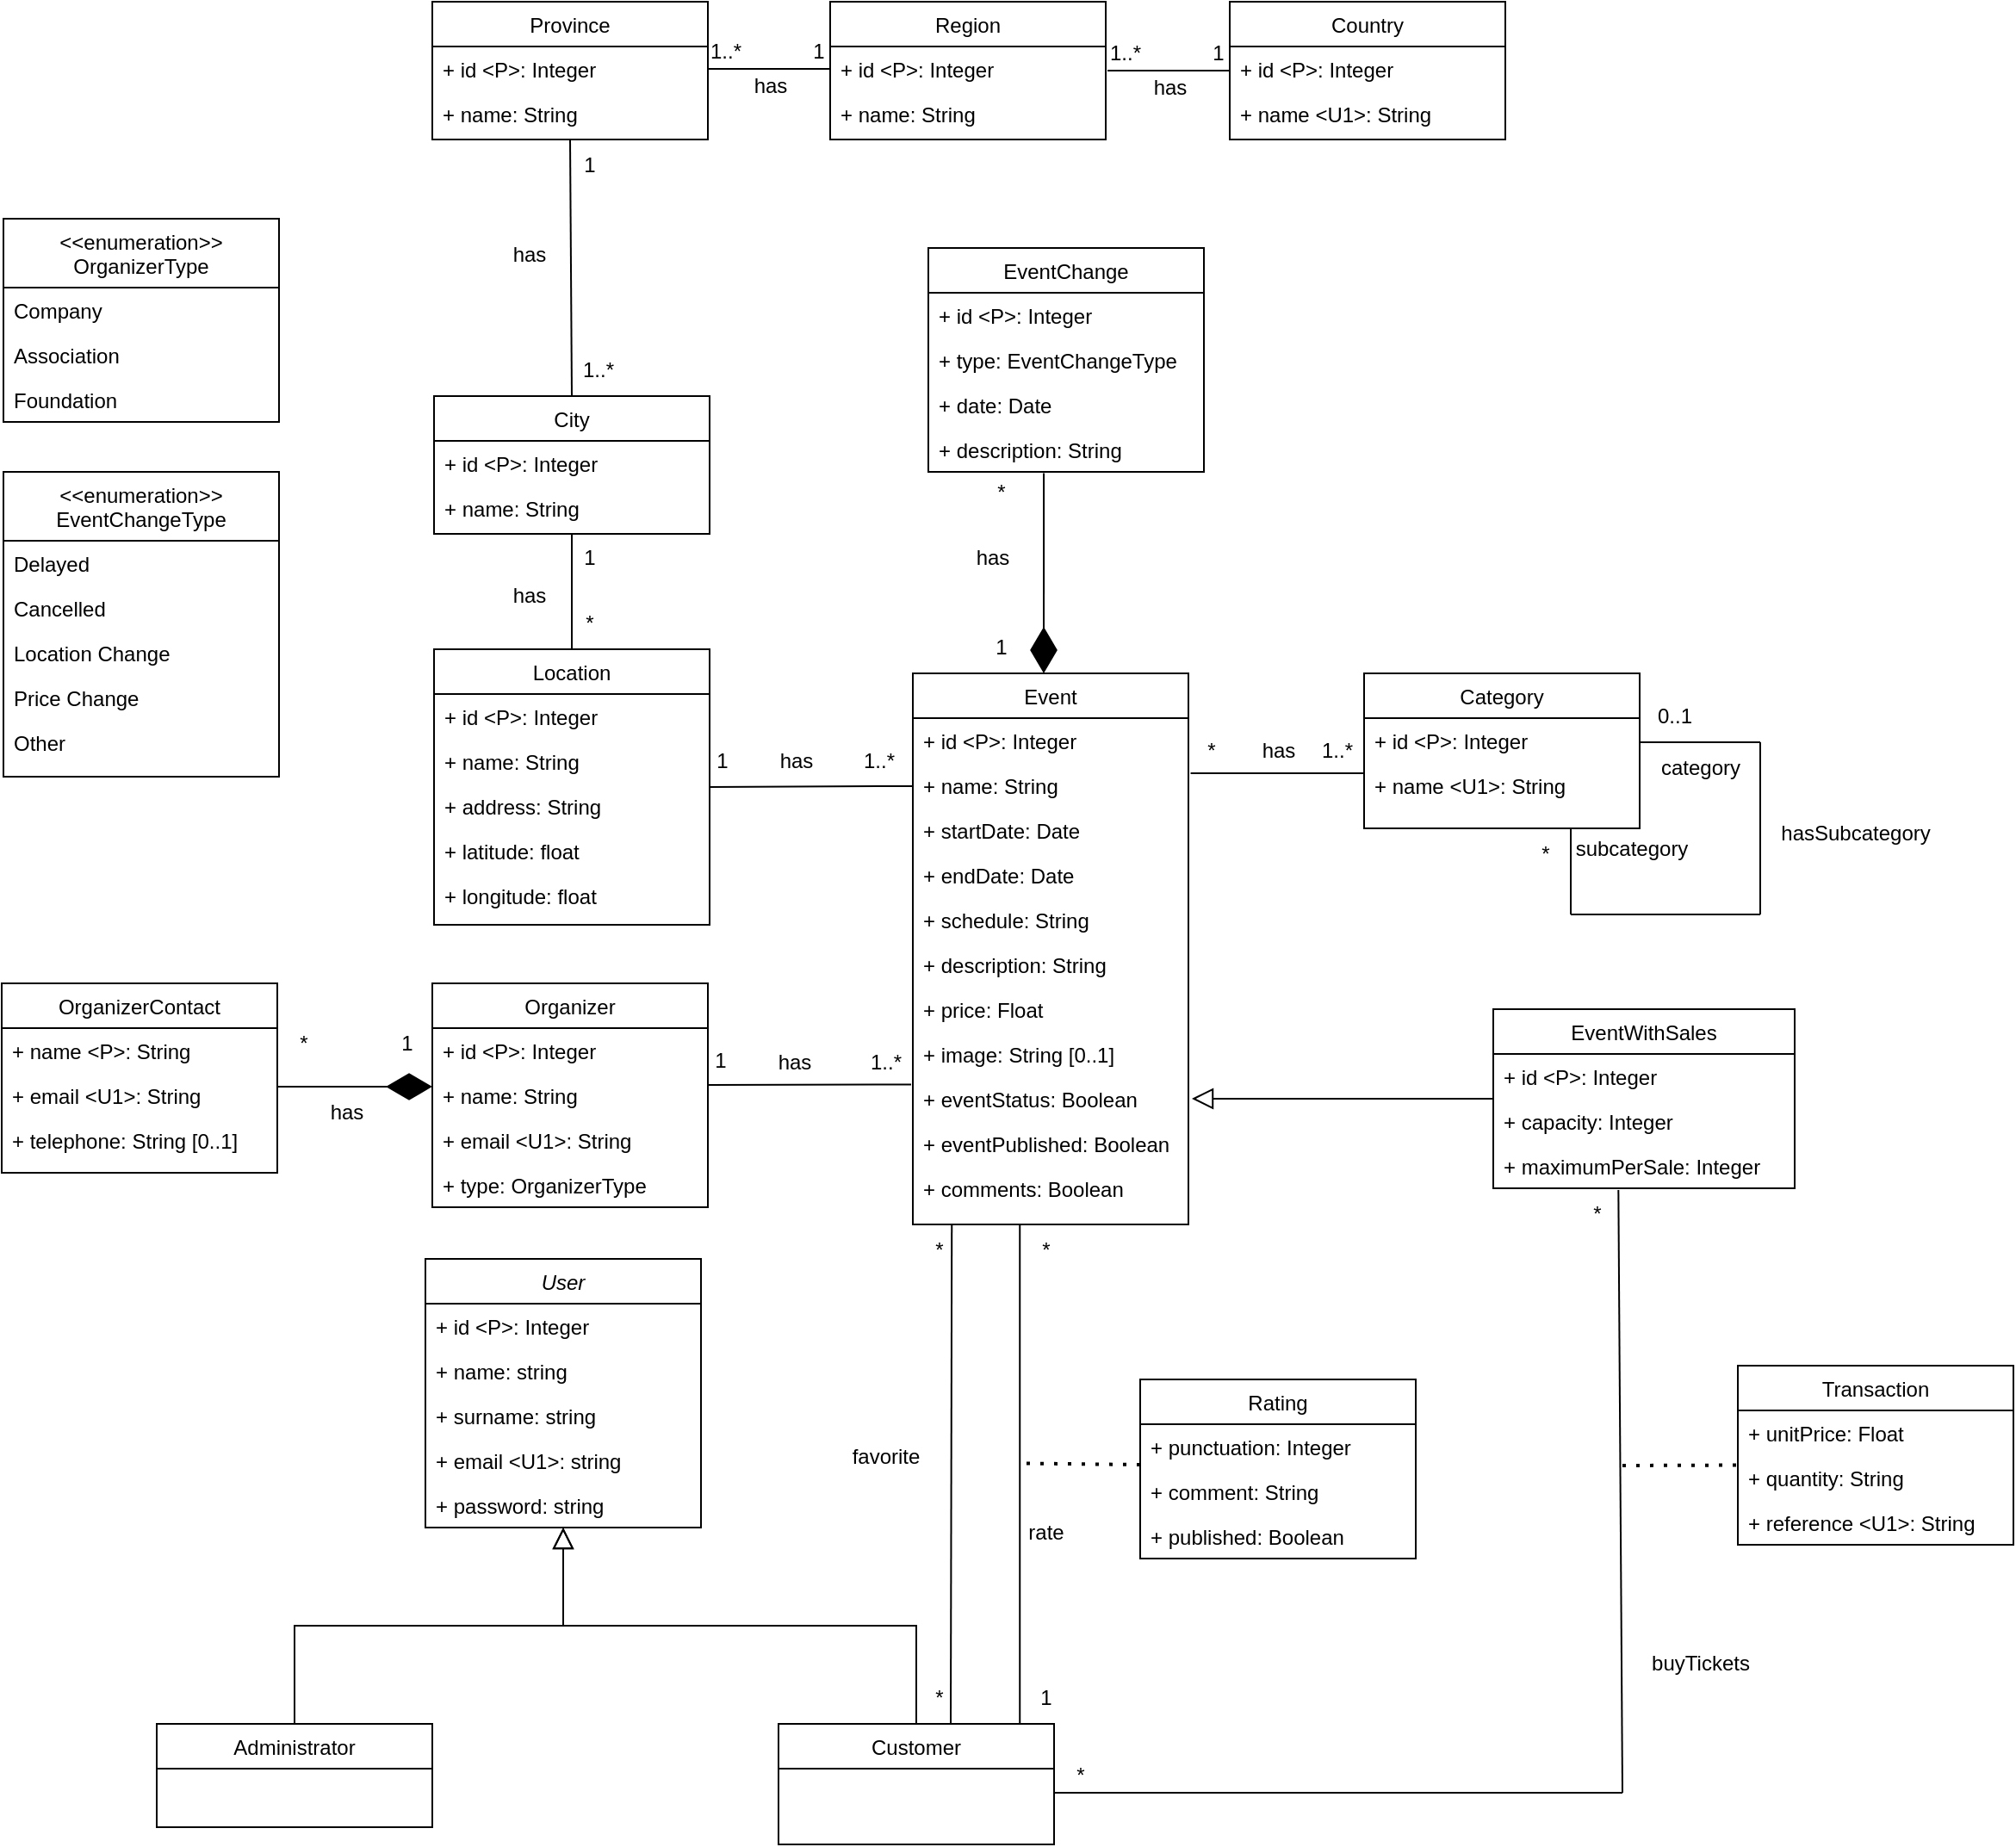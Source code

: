 <mxfile version="24.3.1" type="github">
  <diagram id="C5RBs43oDa-KdzZeNtuy" name="Page-1">
    <mxGraphModel dx="1421" dy="2791" grid="1" gridSize="10" guides="1" tooltips="1" connect="1" arrows="1" fold="1" page="1" pageScale="1" pageWidth="827" pageHeight="1169" math="0" shadow="0">
      <root>
        <mxCell id="WIyWlLk6GJQsqaUBKTNV-0" />
        <mxCell id="WIyWlLk6GJQsqaUBKTNV-1" parent="WIyWlLk6GJQsqaUBKTNV-0" />
        <mxCell id="zkfFHV4jXpPFQw0GAbJ--0" value="User" style="swimlane;fontStyle=2;align=center;verticalAlign=top;childLayout=stackLayout;horizontal=1;startSize=26;horizontalStack=0;resizeParent=1;resizeLast=0;collapsible=1;marginBottom=0;rounded=0;shadow=0;strokeWidth=1;" parent="WIyWlLk6GJQsqaUBKTNV-1" vertex="1">
          <mxGeometry x="65" y="20" width="160" height="156" as="geometry">
            <mxRectangle x="230" y="140" width="160" height="26" as="alternateBounds" />
          </mxGeometry>
        </mxCell>
        <mxCell id="zkfFHV4jXpPFQw0GAbJ--1" value="+ id &lt;P&gt;: Integer" style="text;align=left;verticalAlign=top;spacingLeft=4;spacingRight=4;overflow=hidden;rotatable=0;points=[[0,0.5],[1,0.5]];portConstraint=eastwest;" parent="zkfFHV4jXpPFQw0GAbJ--0" vertex="1">
          <mxGeometry y="26" width="160" height="26" as="geometry" />
        </mxCell>
        <mxCell id="zkfFHV4jXpPFQw0GAbJ--2" value="+ name: string" style="text;align=left;verticalAlign=top;spacingLeft=4;spacingRight=4;overflow=hidden;rotatable=0;points=[[0,0.5],[1,0.5]];portConstraint=eastwest;rounded=0;shadow=0;html=0;" parent="zkfFHV4jXpPFQw0GAbJ--0" vertex="1">
          <mxGeometry y="52" width="160" height="26" as="geometry" />
        </mxCell>
        <mxCell id="vae-MlumOARrrWWdp-dJ-180" value="+ surname: string" style="text;align=left;verticalAlign=top;spacingLeft=4;spacingRight=4;overflow=hidden;rotatable=0;points=[[0,0.5],[1,0.5]];portConstraint=eastwest;rounded=0;shadow=0;html=0;" parent="zkfFHV4jXpPFQw0GAbJ--0" vertex="1">
          <mxGeometry y="78" width="160" height="26" as="geometry" />
        </mxCell>
        <mxCell id="zkfFHV4jXpPFQw0GAbJ--3" value="+ email &lt;U1&gt;: string" style="text;align=left;verticalAlign=top;spacingLeft=4;spacingRight=4;overflow=hidden;rotatable=0;points=[[0,0.5],[1,0.5]];portConstraint=eastwest;rounded=0;shadow=0;html=0;" parent="zkfFHV4jXpPFQw0GAbJ--0" vertex="1">
          <mxGeometry y="104" width="160" height="26" as="geometry" />
        </mxCell>
        <mxCell id="vae-MlumOARrrWWdp-dJ-181" value="+ password: string" style="text;align=left;verticalAlign=top;spacingLeft=4;spacingRight=4;overflow=hidden;rotatable=0;points=[[0,0.5],[1,0.5]];portConstraint=eastwest;rounded=0;shadow=0;html=0;" parent="zkfFHV4jXpPFQw0GAbJ--0" vertex="1">
          <mxGeometry y="130" width="160" height="26" as="geometry" />
        </mxCell>
        <mxCell id="zkfFHV4jXpPFQw0GAbJ--6" value="Administrator" style="swimlane;fontStyle=0;align=center;verticalAlign=top;childLayout=stackLayout;horizontal=1;startSize=26;horizontalStack=0;resizeParent=1;resizeLast=0;collapsible=1;marginBottom=0;rounded=0;shadow=0;strokeWidth=1;" parent="WIyWlLk6GJQsqaUBKTNV-1" vertex="1">
          <mxGeometry x="-91" y="290" width="160" height="60" as="geometry">
            <mxRectangle x="130" y="380" width="160" height="26" as="alternateBounds" />
          </mxGeometry>
        </mxCell>
        <mxCell id="zkfFHV4jXpPFQw0GAbJ--12" value="" style="endArrow=block;endSize=10;endFill=0;shadow=0;strokeWidth=1;rounded=0;curved=0;edgeStyle=elbowEdgeStyle;elbow=vertical;" parent="WIyWlLk6GJQsqaUBKTNV-1" source="zkfFHV4jXpPFQw0GAbJ--6" target="zkfFHV4jXpPFQw0GAbJ--0" edge="1">
          <mxGeometry width="160" relative="1" as="geometry">
            <mxPoint x="520" y="-77" as="sourcePoint" />
            <mxPoint x="520" y="-77" as="targetPoint" />
          </mxGeometry>
        </mxCell>
        <mxCell id="zkfFHV4jXpPFQw0GAbJ--13" value="Customer" style="swimlane;fontStyle=0;align=center;verticalAlign=top;childLayout=stackLayout;horizontal=1;startSize=26;horizontalStack=0;resizeParent=1;resizeLast=0;collapsible=1;marginBottom=0;rounded=0;shadow=0;strokeWidth=1;" parent="WIyWlLk6GJQsqaUBKTNV-1" vertex="1">
          <mxGeometry x="270" y="290" width="160" height="70" as="geometry">
            <mxRectangle x="340" y="380" width="170" height="26" as="alternateBounds" />
          </mxGeometry>
        </mxCell>
        <mxCell id="zkfFHV4jXpPFQw0GAbJ--16" value="" style="endArrow=block;endSize=10;endFill=0;shadow=0;strokeWidth=1;rounded=0;curved=0;edgeStyle=elbowEdgeStyle;elbow=vertical;" parent="WIyWlLk6GJQsqaUBKTNV-1" source="zkfFHV4jXpPFQw0GAbJ--13" target="zkfFHV4jXpPFQw0GAbJ--0" edge="1">
          <mxGeometry width="160" relative="1" as="geometry">
            <mxPoint x="530" y="93" as="sourcePoint" />
            <mxPoint x="630" y="-9" as="targetPoint" />
          </mxGeometry>
        </mxCell>
        <mxCell id="vae-MlumOARrrWWdp-dJ-6" value="Event" style="swimlane;fontStyle=0;align=center;verticalAlign=top;childLayout=stackLayout;horizontal=1;startSize=26;horizontalStack=0;resizeParent=1;resizeLast=0;collapsible=1;marginBottom=0;rounded=0;shadow=0;strokeWidth=1;" parent="WIyWlLk6GJQsqaUBKTNV-1" vertex="1">
          <mxGeometry x="348" y="-320" width="160" height="320" as="geometry">
            <mxRectangle x="348" y="-320" width="160" height="26" as="alternateBounds" />
          </mxGeometry>
        </mxCell>
        <mxCell id="vae-MlumOARrrWWdp-dJ-7" value="+ id &lt;P&gt;: Integer" style="text;align=left;verticalAlign=top;spacingLeft=4;spacingRight=4;overflow=hidden;rotatable=0;points=[[0,0.5],[1,0.5]];portConstraint=eastwest;" parent="vae-MlumOARrrWWdp-dJ-6" vertex="1">
          <mxGeometry y="26" width="160" height="26" as="geometry" />
        </mxCell>
        <mxCell id="vae-MlumOARrrWWdp-dJ-8" value="+ name: String" style="text;align=left;verticalAlign=top;spacingLeft=4;spacingRight=4;overflow=hidden;rotatable=0;points=[[0,0.5],[1,0.5]];portConstraint=eastwest;rounded=0;shadow=0;html=0;" parent="vae-MlumOARrrWWdp-dJ-6" vertex="1">
          <mxGeometry y="52" width="160" height="26" as="geometry" />
        </mxCell>
        <mxCell id="vae-MlumOARrrWWdp-dJ-9" value="+ startDate: Date" style="text;align=left;verticalAlign=top;spacingLeft=4;spacingRight=4;overflow=hidden;rotatable=0;points=[[0,0.5],[1,0.5]];portConstraint=eastwest;rounded=0;shadow=0;html=0;" parent="vae-MlumOARrrWWdp-dJ-6" vertex="1">
          <mxGeometry y="78" width="160" height="26" as="geometry" />
        </mxCell>
        <mxCell id="vae-MlumOARrrWWdp-dJ-10" value="+ endDate: Date" style="text;align=left;verticalAlign=top;spacingLeft=4;spacingRight=4;overflow=hidden;rotatable=0;points=[[0,0.5],[1,0.5]];portConstraint=eastwest;rounded=0;shadow=0;html=0;" parent="vae-MlumOARrrWWdp-dJ-6" vertex="1">
          <mxGeometry y="104" width="160" height="26" as="geometry" />
        </mxCell>
        <mxCell id="vae-MlumOARrrWWdp-dJ-11" value="+ schedule: String" style="text;align=left;verticalAlign=top;spacingLeft=4;spacingRight=4;overflow=hidden;rotatable=0;points=[[0,0.5],[1,0.5]];portConstraint=eastwest;rounded=0;shadow=0;html=0;" parent="vae-MlumOARrrWWdp-dJ-6" vertex="1">
          <mxGeometry y="130" width="160" height="26" as="geometry" />
        </mxCell>
        <mxCell id="vae-MlumOARrrWWdp-dJ-15" value="+ description: String" style="text;align=left;verticalAlign=top;spacingLeft=4;spacingRight=4;overflow=hidden;rotatable=0;points=[[0,0.5],[1,0.5]];portConstraint=eastwest;rounded=0;shadow=0;html=0;" parent="vae-MlumOARrrWWdp-dJ-6" vertex="1">
          <mxGeometry y="156" width="160" height="26" as="geometry" />
        </mxCell>
        <mxCell id="vae-MlumOARrrWWdp-dJ-16" value="+ price: Float" style="text;align=left;verticalAlign=top;spacingLeft=4;spacingRight=4;overflow=hidden;rotatable=0;points=[[0,0.5],[1,0.5]];portConstraint=eastwest;rounded=0;shadow=0;html=0;" parent="vae-MlumOARrrWWdp-dJ-6" vertex="1">
          <mxGeometry y="182" width="160" height="26" as="geometry" />
        </mxCell>
        <mxCell id="vae-MlumOARrrWWdp-dJ-63" value="+ image: String [0..1]" style="text;align=left;verticalAlign=top;spacingLeft=4;spacingRight=4;overflow=hidden;rotatable=0;points=[[0,0.5],[1,0.5]];portConstraint=eastwest;rounded=0;shadow=0;html=0;" parent="vae-MlumOARrrWWdp-dJ-6" vertex="1">
          <mxGeometry y="208" width="160" height="26" as="geometry" />
        </mxCell>
        <mxCell id="vae-MlumOARrrWWdp-dJ-21" value="+ eventStatus: Boolean" style="text;align=left;verticalAlign=top;spacingLeft=4;spacingRight=4;overflow=hidden;rotatable=0;points=[[0,0.5],[1,0.5]];portConstraint=eastwest;rounded=0;shadow=0;html=0;" parent="vae-MlumOARrrWWdp-dJ-6" vertex="1">
          <mxGeometry y="234" width="160" height="26" as="geometry" />
        </mxCell>
        <mxCell id="vae-MlumOARrrWWdp-dJ-20" value="+ eventPublished: Boolean" style="text;align=left;verticalAlign=top;spacingLeft=4;spacingRight=4;overflow=hidden;rotatable=0;points=[[0,0.5],[1,0.5]];portConstraint=eastwest;rounded=0;shadow=0;html=0;" parent="vae-MlumOARrrWWdp-dJ-6" vertex="1">
          <mxGeometry y="260" width="160" height="26" as="geometry" />
        </mxCell>
        <mxCell id="vae-MlumOARrrWWdp-dJ-183" value="+ comments: Boolean" style="text;align=left;verticalAlign=top;spacingLeft=4;spacingRight=4;overflow=hidden;rotatable=0;points=[[0,0.5],[1,0.5]];portConstraint=eastwest;rounded=0;shadow=0;html=0;" parent="vae-MlumOARrrWWdp-dJ-6" vertex="1">
          <mxGeometry y="286" width="160" height="26" as="geometry" />
        </mxCell>
        <mxCell id="vae-MlumOARrrWWdp-dJ-22" value="Category" style="swimlane;fontStyle=0;align=center;verticalAlign=top;childLayout=stackLayout;horizontal=1;startSize=26;horizontalStack=0;resizeParent=1;resizeLast=0;collapsible=1;marginBottom=0;rounded=0;shadow=0;strokeWidth=1;" parent="WIyWlLk6GJQsqaUBKTNV-1" vertex="1">
          <mxGeometry x="610" y="-320" width="160" height="90" as="geometry">
            <mxRectangle x="348" y="-320" width="160" height="26" as="alternateBounds" />
          </mxGeometry>
        </mxCell>
        <mxCell id="vae-MlumOARrrWWdp-dJ-23" value="+ id &lt;P&gt;: Integer" style="text;align=left;verticalAlign=top;spacingLeft=4;spacingRight=4;overflow=hidden;rotatable=0;points=[[0,0.5],[1,0.5]];portConstraint=eastwest;" parent="vae-MlumOARrrWWdp-dJ-22" vertex="1">
          <mxGeometry y="26" width="160" height="26" as="geometry" />
        </mxCell>
        <mxCell id="vae-MlumOARrrWWdp-dJ-24" value="+ name &lt;U1&gt;: String" style="text;align=left;verticalAlign=top;spacingLeft=4;spacingRight=4;overflow=hidden;rotatable=0;points=[[0,0.5],[1,0.5]];portConstraint=eastwest;rounded=0;shadow=0;html=0;" parent="vae-MlumOARrrWWdp-dJ-22" vertex="1">
          <mxGeometry y="52" width="160" height="26" as="geometry" />
        </mxCell>
        <mxCell id="vae-MlumOARrrWWdp-dJ-49" value="" style="endArrow=none;html=1;rounded=0;exitX=1.008;exitY=0.231;exitDx=0;exitDy=0;exitPerimeter=0;" parent="WIyWlLk6GJQsqaUBKTNV-1" source="vae-MlumOARrrWWdp-dJ-8" edge="1">
          <mxGeometry width="50" height="50" relative="1" as="geometry">
            <mxPoint x="560" y="-150" as="sourcePoint" />
            <mxPoint x="610" y="-262" as="targetPoint" />
          </mxGeometry>
        </mxCell>
        <mxCell id="vae-MlumOARrrWWdp-dJ-50" value="*" style="text;html=1;align=center;verticalAlign=middle;resizable=0;points=[];autosize=1;strokeColor=none;fillColor=none;" parent="WIyWlLk6GJQsqaUBKTNV-1" vertex="1">
          <mxGeometry x="506" y="-290" width="30" height="30" as="geometry" />
        </mxCell>
        <mxCell id="vae-MlumOARrrWWdp-dJ-51" value="1..*" style="text;html=1;align=center;verticalAlign=middle;resizable=0;points=[];autosize=1;strokeColor=none;fillColor=none;" parent="WIyWlLk6GJQsqaUBKTNV-1" vertex="1">
          <mxGeometry x="574" y="-290" width="40" height="30" as="geometry" />
        </mxCell>
        <mxCell id="vae-MlumOARrrWWdp-dJ-52" value="has" style="text;html=1;align=center;verticalAlign=middle;resizable=0;points=[];autosize=1;strokeColor=none;fillColor=none;" parent="WIyWlLk6GJQsqaUBKTNV-1" vertex="1">
          <mxGeometry x="540" y="-290" width="40" height="30" as="geometry" />
        </mxCell>
        <mxCell id="vae-MlumOARrrWWdp-dJ-54" value="" style="endArrow=none;html=1;rounded=0;" parent="WIyWlLk6GJQsqaUBKTNV-1" edge="1">
          <mxGeometry width="50" height="50" relative="1" as="geometry">
            <mxPoint x="730" y="-180" as="sourcePoint" />
            <mxPoint x="730" y="-230" as="targetPoint" />
          </mxGeometry>
        </mxCell>
        <mxCell id="vae-MlumOARrrWWdp-dJ-55" value="" style="endArrow=none;html=1;rounded=0;" parent="WIyWlLk6GJQsqaUBKTNV-1" edge="1">
          <mxGeometry width="50" height="50" relative="1" as="geometry">
            <mxPoint x="730" y="-180" as="sourcePoint" />
            <mxPoint x="840" y="-180" as="targetPoint" />
          </mxGeometry>
        </mxCell>
        <mxCell id="vae-MlumOARrrWWdp-dJ-56" value="" style="endArrow=none;html=1;rounded=0;" parent="WIyWlLk6GJQsqaUBKTNV-1" edge="1">
          <mxGeometry width="50" height="50" relative="1" as="geometry">
            <mxPoint x="840" y="-180" as="sourcePoint" />
            <mxPoint x="840" y="-280" as="targetPoint" />
          </mxGeometry>
        </mxCell>
        <mxCell id="vae-MlumOARrrWWdp-dJ-57" value="" style="endArrow=none;html=1;rounded=0;" parent="WIyWlLk6GJQsqaUBKTNV-1" edge="1">
          <mxGeometry width="50" height="50" relative="1" as="geometry">
            <mxPoint x="770" y="-280" as="sourcePoint" />
            <mxPoint x="840" y="-280" as="targetPoint" />
          </mxGeometry>
        </mxCell>
        <mxCell id="vae-MlumOARrrWWdp-dJ-58" value="*" style="text;html=1;align=center;verticalAlign=middle;resizable=0;points=[];autosize=1;strokeColor=none;fillColor=none;" parent="WIyWlLk6GJQsqaUBKTNV-1" vertex="1">
          <mxGeometry x="700" y="-230" width="30" height="30" as="geometry" />
        </mxCell>
        <mxCell id="vae-MlumOARrrWWdp-dJ-59" value="0..1" style="text;html=1;align=center;verticalAlign=middle;resizable=0;points=[];autosize=1;strokeColor=none;fillColor=none;" parent="WIyWlLk6GJQsqaUBKTNV-1" vertex="1">
          <mxGeometry x="770" y="-310" width="40" height="30" as="geometry" />
        </mxCell>
        <mxCell id="vae-MlumOARrrWWdp-dJ-60" value="hasSubcategory" style="text;html=1;align=center;verticalAlign=middle;resizable=0;points=[];autosize=1;strokeColor=none;fillColor=none;" parent="WIyWlLk6GJQsqaUBKTNV-1" vertex="1">
          <mxGeometry x="840" y="-242" width="110" height="30" as="geometry" />
        </mxCell>
        <mxCell id="vae-MlumOARrrWWdp-dJ-61" value="category" style="text;html=1;align=center;verticalAlign=middle;resizable=0;points=[];autosize=1;strokeColor=none;fillColor=none;" parent="WIyWlLk6GJQsqaUBKTNV-1" vertex="1">
          <mxGeometry x="770" y="-280" width="70" height="30" as="geometry" />
        </mxCell>
        <mxCell id="vae-MlumOARrrWWdp-dJ-62" value="subcategory" style="text;html=1;align=center;verticalAlign=middle;resizable=0;points=[];autosize=1;strokeColor=none;fillColor=none;" parent="WIyWlLk6GJQsqaUBKTNV-1" vertex="1">
          <mxGeometry x="720" y="-233" width="90" height="30" as="geometry" />
        </mxCell>
        <mxCell id="vae-MlumOARrrWWdp-dJ-64" value="Organizer" style="swimlane;fontStyle=0;align=center;verticalAlign=top;childLayout=stackLayout;horizontal=1;startSize=26;horizontalStack=0;resizeParent=1;resizeLast=0;collapsible=1;marginBottom=0;rounded=0;shadow=0;strokeWidth=1;" parent="WIyWlLk6GJQsqaUBKTNV-1" vertex="1">
          <mxGeometry x="69" y="-140" width="160" height="130" as="geometry">
            <mxRectangle x="348" y="-320" width="160" height="26" as="alternateBounds" />
          </mxGeometry>
        </mxCell>
        <mxCell id="vae-MlumOARrrWWdp-dJ-65" value="+ id &lt;P&gt;: Integer" style="text;align=left;verticalAlign=top;spacingLeft=4;spacingRight=4;overflow=hidden;rotatable=0;points=[[0,0.5],[1,0.5]];portConstraint=eastwest;" parent="vae-MlumOARrrWWdp-dJ-64" vertex="1">
          <mxGeometry y="26" width="160" height="26" as="geometry" />
        </mxCell>
        <mxCell id="vae-MlumOARrrWWdp-dJ-75" value="+ name: String" style="text;align=left;verticalAlign=top;spacingLeft=4;spacingRight=4;overflow=hidden;rotatable=0;points=[[0,0.5],[1,0.5]];portConstraint=eastwest;rounded=0;shadow=0;html=0;" parent="vae-MlumOARrrWWdp-dJ-64" vertex="1">
          <mxGeometry y="52" width="160" height="26" as="geometry" />
        </mxCell>
        <mxCell id="vae-MlumOARrrWWdp-dJ-76" value="+ email &lt;U1&gt;: String" style="text;align=left;verticalAlign=top;spacingLeft=4;spacingRight=4;overflow=hidden;rotatable=0;points=[[0,0.5],[1,0.5]];portConstraint=eastwest;rounded=0;shadow=0;html=0;" parent="vae-MlumOARrrWWdp-dJ-64" vertex="1">
          <mxGeometry y="78" width="160" height="26" as="geometry" />
        </mxCell>
        <mxCell id="vae-MlumOARrrWWdp-dJ-81" value="+ type: OrganizerType" style="text;align=left;verticalAlign=top;spacingLeft=4;spacingRight=4;overflow=hidden;rotatable=0;points=[[0,0.5],[1,0.5]];portConstraint=eastwest;rounded=0;shadow=0;html=0;" parent="vae-MlumOARrrWWdp-dJ-64" vertex="1">
          <mxGeometry y="104" width="160" height="26" as="geometry" />
        </mxCell>
        <mxCell id="vae-MlumOARrrWWdp-dJ-77" value="" style="endArrow=none;html=1;rounded=0;entryX=0;entryY=0.297;entryDx=0;entryDy=0;entryPerimeter=0;" parent="WIyWlLk6GJQsqaUBKTNV-1" edge="1">
          <mxGeometry width="50" height="50" relative="1" as="geometry">
            <mxPoint x="229" y="-81" as="sourcePoint" />
            <mxPoint x="347" y="-81.278" as="targetPoint" />
          </mxGeometry>
        </mxCell>
        <mxCell id="vae-MlumOARrrWWdp-dJ-78" value="1" style="text;html=1;align=center;verticalAlign=middle;resizable=0;points=[];autosize=1;strokeColor=none;fillColor=none;" parent="WIyWlLk6GJQsqaUBKTNV-1" vertex="1">
          <mxGeometry x="221" y="-110" width="30" height="30" as="geometry" />
        </mxCell>
        <mxCell id="vae-MlumOARrrWWdp-dJ-79" value="1..*" style="text;html=1;align=center;verticalAlign=middle;resizable=0;points=[];autosize=1;strokeColor=none;fillColor=none;" parent="WIyWlLk6GJQsqaUBKTNV-1" vertex="1">
          <mxGeometry x="312" y="-109" width="40" height="30" as="geometry" />
        </mxCell>
        <mxCell id="vae-MlumOARrrWWdp-dJ-80" value="has" style="text;html=1;align=center;verticalAlign=middle;resizable=0;points=[];autosize=1;strokeColor=none;fillColor=none;" parent="WIyWlLk6GJQsqaUBKTNV-1" vertex="1">
          <mxGeometry x="259" y="-109" width="40" height="30" as="geometry" />
        </mxCell>
        <mxCell id="vae-MlumOARrrWWdp-dJ-82" value="&lt;&lt;enumeration&gt;&gt;&#xa;OrganizerType&#xa;" style="swimlane;fontStyle=0;align=center;verticalAlign=top;childLayout=stackLayout;horizontal=1;startSize=40;horizontalStack=0;resizeParent=1;resizeLast=0;collapsible=1;marginBottom=0;rounded=0;shadow=0;strokeWidth=1;" parent="WIyWlLk6GJQsqaUBKTNV-1" vertex="1">
          <mxGeometry x="-180" y="-584" width="160" height="118" as="geometry">
            <mxRectangle x="348" y="-320" width="160" height="26" as="alternateBounds" />
          </mxGeometry>
        </mxCell>
        <mxCell id="vae-MlumOARrrWWdp-dJ-83" value="Company" style="text;align=left;verticalAlign=top;spacingLeft=4;spacingRight=4;overflow=hidden;rotatable=0;points=[[0,0.5],[1,0.5]];portConstraint=eastwest;" parent="vae-MlumOARrrWWdp-dJ-82" vertex="1">
          <mxGeometry y="40" width="160" height="26" as="geometry" />
        </mxCell>
        <mxCell id="vae-MlumOARrrWWdp-dJ-84" value="Association" style="text;align=left;verticalAlign=top;spacingLeft=4;spacingRight=4;overflow=hidden;rotatable=0;points=[[0,0.5],[1,0.5]];portConstraint=eastwest;rounded=0;shadow=0;html=0;" parent="vae-MlumOARrrWWdp-dJ-82" vertex="1">
          <mxGeometry y="66" width="160" height="26" as="geometry" />
        </mxCell>
        <mxCell id="HL3XAFsKY8sOH61lstUa-0" value="Foundation" style="text;align=left;verticalAlign=top;spacingLeft=4;spacingRight=4;overflow=hidden;rotatable=0;points=[[0,0.5],[1,0.5]];portConstraint=eastwest;rounded=0;shadow=0;html=0;" parent="vae-MlumOARrrWWdp-dJ-82" vertex="1">
          <mxGeometry y="92" width="160" height="26" as="geometry" />
        </mxCell>
        <mxCell id="vae-MlumOARrrWWdp-dJ-88" value="OrganizerContact" style="swimlane;fontStyle=0;align=center;verticalAlign=top;childLayout=stackLayout;horizontal=1;startSize=26;horizontalStack=0;resizeParent=1;resizeLast=0;collapsible=1;marginBottom=0;rounded=0;shadow=0;strokeWidth=1;" parent="WIyWlLk6GJQsqaUBKTNV-1" vertex="1">
          <mxGeometry x="-181" y="-140" width="160" height="110" as="geometry">
            <mxRectangle x="348" y="-320" width="160" height="26" as="alternateBounds" />
          </mxGeometry>
        </mxCell>
        <mxCell id="vae-MlumOARrrWWdp-dJ-90" value="+ name &lt;P&gt;: String" style="text;align=left;verticalAlign=top;spacingLeft=4;spacingRight=4;overflow=hidden;rotatable=0;points=[[0,0.5],[1,0.5]];portConstraint=eastwest;rounded=0;shadow=0;html=0;" parent="vae-MlumOARrrWWdp-dJ-88" vertex="1">
          <mxGeometry y="26" width="160" height="26" as="geometry" />
        </mxCell>
        <mxCell id="vae-MlumOARrrWWdp-dJ-91" value="+ email &lt;U1&gt;: String" style="text;align=left;verticalAlign=top;spacingLeft=4;spacingRight=4;overflow=hidden;rotatable=0;points=[[0,0.5],[1,0.5]];portConstraint=eastwest;rounded=0;shadow=0;html=0;" parent="vae-MlumOARrrWWdp-dJ-88" vertex="1">
          <mxGeometry y="52" width="160" height="26" as="geometry" />
        </mxCell>
        <mxCell id="vae-MlumOARrrWWdp-dJ-92" value="+ telephone: String [0..1]" style="text;align=left;verticalAlign=top;spacingLeft=4;spacingRight=4;overflow=hidden;rotatable=0;points=[[0,0.5],[1,0.5]];portConstraint=eastwest;rounded=0;shadow=0;html=0;" parent="vae-MlumOARrrWWdp-dJ-88" vertex="1">
          <mxGeometry y="78" width="160" height="26" as="geometry" />
        </mxCell>
        <mxCell id="vae-MlumOARrrWWdp-dJ-93" value="" style="endArrow=diamondThin;endFill=1;endSize=24;html=1;rounded=0;" parent="WIyWlLk6GJQsqaUBKTNV-1" edge="1">
          <mxGeometry width="160" relative="1" as="geometry">
            <mxPoint x="-21" y="-80" as="sourcePoint" />
            <mxPoint x="69" y="-80" as="targetPoint" />
          </mxGeometry>
        </mxCell>
        <mxCell id="vae-MlumOARrrWWdp-dJ-96" value="1" style="text;html=1;align=center;verticalAlign=middle;resizable=0;points=[];autosize=1;strokeColor=none;fillColor=none;" parent="WIyWlLk6GJQsqaUBKTNV-1" vertex="1">
          <mxGeometry x="39" y="-120" width="30" height="30" as="geometry" />
        </mxCell>
        <mxCell id="vae-MlumOARrrWWdp-dJ-97" value="*" style="text;html=1;align=center;verticalAlign=middle;resizable=0;points=[];autosize=1;strokeColor=none;fillColor=none;" parent="WIyWlLk6GJQsqaUBKTNV-1" vertex="1">
          <mxGeometry x="-21" y="-120" width="30" height="30" as="geometry" />
        </mxCell>
        <mxCell id="vae-MlumOARrrWWdp-dJ-98" value="has" style="text;html=1;align=center;verticalAlign=middle;resizable=0;points=[];autosize=1;strokeColor=none;fillColor=none;" parent="WIyWlLk6GJQsqaUBKTNV-1" vertex="1">
          <mxGeometry x="-1" y="-80" width="40" height="30" as="geometry" />
        </mxCell>
        <mxCell id="vae-MlumOARrrWWdp-dJ-100" value="Location" style="swimlane;fontStyle=0;align=center;verticalAlign=top;childLayout=stackLayout;horizontal=1;startSize=26;horizontalStack=0;resizeParent=1;resizeLast=0;collapsible=1;marginBottom=0;rounded=0;shadow=0;strokeWidth=1;" parent="WIyWlLk6GJQsqaUBKTNV-1" vertex="1">
          <mxGeometry x="70" y="-334" width="160" height="160" as="geometry">
            <mxRectangle x="348" y="-320" width="160" height="26" as="alternateBounds" />
          </mxGeometry>
        </mxCell>
        <mxCell id="vae-MlumOARrrWWdp-dJ-101" value="+ id &lt;P&gt;: Integer" style="text;align=left;verticalAlign=top;spacingLeft=4;spacingRight=4;overflow=hidden;rotatable=0;points=[[0,0.5],[1,0.5]];portConstraint=eastwest;" parent="vae-MlumOARrrWWdp-dJ-100" vertex="1">
          <mxGeometry y="26" width="160" height="26" as="geometry" />
        </mxCell>
        <mxCell id="vae-MlumOARrrWWdp-dJ-102" value="+ name: String" style="text;align=left;verticalAlign=top;spacingLeft=4;spacingRight=4;overflow=hidden;rotatable=0;points=[[0,0.5],[1,0.5]];portConstraint=eastwest;rounded=0;shadow=0;html=0;" parent="vae-MlumOARrrWWdp-dJ-100" vertex="1">
          <mxGeometry y="52" width="160" height="26" as="geometry" />
        </mxCell>
        <mxCell id="vae-MlumOARrrWWdp-dJ-103" value="+ address: String" style="text;align=left;verticalAlign=top;spacingLeft=4;spacingRight=4;overflow=hidden;rotatable=0;points=[[0,0.5],[1,0.5]];portConstraint=eastwest;rounded=0;shadow=0;html=0;" parent="vae-MlumOARrrWWdp-dJ-100" vertex="1">
          <mxGeometry y="78" width="160" height="26" as="geometry" />
        </mxCell>
        <mxCell id="vae-MlumOARrrWWdp-dJ-104" value="+ latitude: float" style="text;align=left;verticalAlign=top;spacingLeft=4;spacingRight=4;overflow=hidden;rotatable=0;points=[[0,0.5],[1,0.5]];portConstraint=eastwest;rounded=0;shadow=0;html=0;" parent="vae-MlumOARrrWWdp-dJ-100" vertex="1">
          <mxGeometry y="104" width="160" height="26" as="geometry" />
        </mxCell>
        <mxCell id="vae-MlumOARrrWWdp-dJ-105" value="+ longitude: float" style="text;align=left;verticalAlign=top;spacingLeft=4;spacingRight=4;overflow=hidden;rotatable=0;points=[[0,0.5],[1,0.5]];portConstraint=eastwest;rounded=0;shadow=0;html=0;" parent="vae-MlumOARrrWWdp-dJ-100" vertex="1">
          <mxGeometry y="130" width="160" height="26" as="geometry" />
        </mxCell>
        <mxCell id="vae-MlumOARrrWWdp-dJ-112" value="" style="endArrow=none;html=1;rounded=0;entryX=-0.002;entryY=0.21;entryDx=0;entryDy=0;entryPerimeter=0;" parent="WIyWlLk6GJQsqaUBKTNV-1" edge="1">
          <mxGeometry width="50" height="50" relative="1" as="geometry">
            <mxPoint x="230" y="-254" as="sourcePoint" />
            <mxPoint x="347.68" y="-254.54" as="targetPoint" />
          </mxGeometry>
        </mxCell>
        <mxCell id="vae-MlumOARrrWWdp-dJ-113" value="1" style="text;html=1;align=center;verticalAlign=middle;resizable=0;points=[];autosize=1;strokeColor=none;fillColor=none;" parent="WIyWlLk6GJQsqaUBKTNV-1" vertex="1">
          <mxGeometry x="222" y="-284" width="30" height="30" as="geometry" />
        </mxCell>
        <mxCell id="vae-MlumOARrrWWdp-dJ-114" value="1..*" style="text;html=1;align=center;verticalAlign=middle;resizable=0;points=[];autosize=1;strokeColor=none;fillColor=none;" parent="WIyWlLk6GJQsqaUBKTNV-1" vertex="1">
          <mxGeometry x="308" y="-284" width="40" height="30" as="geometry" />
        </mxCell>
        <mxCell id="vae-MlumOARrrWWdp-dJ-115" value="has" style="text;html=1;align=center;verticalAlign=middle;resizable=0;points=[];autosize=1;strokeColor=none;fillColor=none;" parent="WIyWlLk6GJQsqaUBKTNV-1" vertex="1">
          <mxGeometry x="260" y="-284" width="40" height="30" as="geometry" />
        </mxCell>
        <mxCell id="vae-MlumOARrrWWdp-dJ-117" value="City" style="swimlane;fontStyle=0;align=center;verticalAlign=top;childLayout=stackLayout;horizontal=1;startSize=26;horizontalStack=0;resizeParent=1;resizeLast=0;collapsible=1;marginBottom=0;rounded=0;shadow=0;strokeWidth=1;" parent="WIyWlLk6GJQsqaUBKTNV-1" vertex="1">
          <mxGeometry x="70" y="-481" width="160" height="80" as="geometry">
            <mxRectangle x="348" y="-320" width="160" height="26" as="alternateBounds" />
          </mxGeometry>
        </mxCell>
        <mxCell id="vae-MlumOARrrWWdp-dJ-118" value="+ id &lt;P&gt;: Integer" style="text;align=left;verticalAlign=top;spacingLeft=4;spacingRight=4;overflow=hidden;rotatable=0;points=[[0,0.5],[1,0.5]];portConstraint=eastwest;" parent="vae-MlumOARrrWWdp-dJ-117" vertex="1">
          <mxGeometry y="26" width="160" height="26" as="geometry" />
        </mxCell>
        <mxCell id="vae-MlumOARrrWWdp-dJ-119" value="+ name: String" style="text;align=left;verticalAlign=top;spacingLeft=4;spacingRight=4;overflow=hidden;rotatable=0;points=[[0,0.5],[1,0.5]];portConstraint=eastwest;rounded=0;shadow=0;html=0;" parent="vae-MlumOARrrWWdp-dJ-117" vertex="1">
          <mxGeometry y="52" width="160" height="26" as="geometry" />
        </mxCell>
        <mxCell id="vae-MlumOARrrWWdp-dJ-123" value="Province" style="swimlane;fontStyle=0;align=center;verticalAlign=top;childLayout=stackLayout;horizontal=1;startSize=26;horizontalStack=0;resizeParent=1;resizeLast=0;collapsible=1;marginBottom=0;rounded=0;shadow=0;strokeWidth=1;" parent="WIyWlLk6GJQsqaUBKTNV-1" vertex="1">
          <mxGeometry x="69" y="-710" width="160" height="80" as="geometry">
            <mxRectangle x="348" y="-320" width="160" height="26" as="alternateBounds" />
          </mxGeometry>
        </mxCell>
        <mxCell id="vae-MlumOARrrWWdp-dJ-124" value="+ id &lt;P&gt;: Integer" style="text;align=left;verticalAlign=top;spacingLeft=4;spacingRight=4;overflow=hidden;rotatable=0;points=[[0,0.5],[1,0.5]];portConstraint=eastwest;" parent="vae-MlumOARrrWWdp-dJ-123" vertex="1">
          <mxGeometry y="26" width="160" height="26" as="geometry" />
        </mxCell>
        <mxCell id="vae-MlumOARrrWWdp-dJ-125" value="+ name: String" style="text;align=left;verticalAlign=top;spacingLeft=4;spacingRight=4;overflow=hidden;rotatable=0;points=[[0,0.5],[1,0.5]];portConstraint=eastwest;rounded=0;shadow=0;html=0;" parent="vae-MlumOARrrWWdp-dJ-123" vertex="1">
          <mxGeometry y="52" width="160" height="26" as="geometry" />
        </mxCell>
        <mxCell id="vae-MlumOARrrWWdp-dJ-126" value="Region" style="swimlane;fontStyle=0;align=center;verticalAlign=top;childLayout=stackLayout;horizontal=1;startSize=26;horizontalStack=0;resizeParent=1;resizeLast=0;collapsible=1;marginBottom=0;rounded=0;shadow=0;strokeWidth=1;" parent="WIyWlLk6GJQsqaUBKTNV-1" vertex="1">
          <mxGeometry x="300" y="-710" width="160" height="80" as="geometry">
            <mxRectangle x="348" y="-320" width="160" height="26" as="alternateBounds" />
          </mxGeometry>
        </mxCell>
        <mxCell id="vae-MlumOARrrWWdp-dJ-127" value="+ id &lt;P&gt;: Integer" style="text;align=left;verticalAlign=top;spacingLeft=4;spacingRight=4;overflow=hidden;rotatable=0;points=[[0,0.5],[1,0.5]];portConstraint=eastwest;" parent="vae-MlumOARrrWWdp-dJ-126" vertex="1">
          <mxGeometry y="26" width="160" height="26" as="geometry" />
        </mxCell>
        <mxCell id="vae-MlumOARrrWWdp-dJ-128" value="+ name: String" style="text;align=left;verticalAlign=top;spacingLeft=4;spacingRight=4;overflow=hidden;rotatable=0;points=[[0,0.5],[1,0.5]];portConstraint=eastwest;rounded=0;shadow=0;html=0;" parent="vae-MlumOARrrWWdp-dJ-126" vertex="1">
          <mxGeometry y="52" width="160" height="26" as="geometry" />
        </mxCell>
        <mxCell id="vae-MlumOARrrWWdp-dJ-129" value="Country" style="swimlane;fontStyle=0;align=center;verticalAlign=top;childLayout=stackLayout;horizontal=1;startSize=26;horizontalStack=0;resizeParent=1;resizeLast=0;collapsible=1;marginBottom=0;rounded=0;shadow=0;strokeWidth=1;" parent="WIyWlLk6GJQsqaUBKTNV-1" vertex="1">
          <mxGeometry x="532" y="-710" width="160" height="80" as="geometry">
            <mxRectangle x="348" y="-320" width="160" height="26" as="alternateBounds" />
          </mxGeometry>
        </mxCell>
        <mxCell id="vae-MlumOARrrWWdp-dJ-130" value="+ id &lt;P&gt;: Integer" style="text;align=left;verticalAlign=top;spacingLeft=4;spacingRight=4;overflow=hidden;rotatable=0;points=[[0,0.5],[1,0.5]];portConstraint=eastwest;" parent="vae-MlumOARrrWWdp-dJ-129" vertex="1">
          <mxGeometry y="26" width="160" height="26" as="geometry" />
        </mxCell>
        <mxCell id="vae-MlumOARrrWWdp-dJ-131" value="+ name &lt;U1&gt;: String" style="text;align=left;verticalAlign=top;spacingLeft=4;spacingRight=4;overflow=hidden;rotatable=0;points=[[0,0.5],[1,0.5]];portConstraint=eastwest;rounded=0;shadow=0;html=0;" parent="vae-MlumOARrrWWdp-dJ-129" vertex="1">
          <mxGeometry y="52" width="160" height="26" as="geometry" />
        </mxCell>
        <mxCell id="vae-MlumOARrrWWdp-dJ-133" value="" style="endArrow=none;html=1;rounded=0;exitX=0.5;exitY=0;exitDx=0;exitDy=0;entryX=0.5;entryY=1;entryDx=0;entryDy=0;" parent="WIyWlLk6GJQsqaUBKTNV-1" source="vae-MlumOARrrWWdp-dJ-100" target="vae-MlumOARrrWWdp-dJ-117" edge="1">
          <mxGeometry width="50" height="50" relative="1" as="geometry">
            <mxPoint x="150" y="-340" as="sourcePoint" />
            <mxPoint x="150" y="-403" as="targetPoint" />
          </mxGeometry>
        </mxCell>
        <mxCell id="vae-MlumOARrrWWdp-dJ-134" value="1" style="text;html=1;align=center;verticalAlign=middle;resizable=0;points=[];autosize=1;strokeColor=none;fillColor=none;" parent="WIyWlLk6GJQsqaUBKTNV-1" vertex="1">
          <mxGeometry x="145" y="-402" width="30" height="30" as="geometry" />
        </mxCell>
        <mxCell id="vae-MlumOARrrWWdp-dJ-135" value="*" style="text;html=1;align=center;verticalAlign=middle;resizable=0;points=[];autosize=1;strokeColor=none;fillColor=none;" parent="WIyWlLk6GJQsqaUBKTNV-1" vertex="1">
          <mxGeometry x="145" y="-364" width="30" height="30" as="geometry" />
        </mxCell>
        <mxCell id="vae-MlumOARrrWWdp-dJ-136" value="has" style="text;html=1;align=center;verticalAlign=middle;resizable=0;points=[];autosize=1;strokeColor=none;fillColor=none;" parent="WIyWlLk6GJQsqaUBKTNV-1" vertex="1">
          <mxGeometry x="105" y="-380" width="40" height="30" as="geometry" />
        </mxCell>
        <mxCell id="vae-MlumOARrrWWdp-dJ-141" value="" style="endArrow=none;html=1;rounded=0;exitX=0.5;exitY=0;exitDx=0;exitDy=0;entryX=0.5;entryY=1;entryDx=0;entryDy=0;" parent="WIyWlLk6GJQsqaUBKTNV-1" target="vae-MlumOARrrWWdp-dJ-123" edge="1">
          <mxGeometry width="50" height="50" relative="1" as="geometry">
            <mxPoint x="150" y="-481" as="sourcePoint" />
            <mxPoint x="150" y="-548" as="targetPoint" />
          </mxGeometry>
        </mxCell>
        <mxCell id="vae-MlumOARrrWWdp-dJ-142" value="1" style="text;html=1;align=center;verticalAlign=middle;resizable=0;points=[];autosize=1;strokeColor=none;fillColor=none;" parent="WIyWlLk6GJQsqaUBKTNV-1" vertex="1">
          <mxGeometry x="145" y="-630" width="30" height="30" as="geometry" />
        </mxCell>
        <mxCell id="vae-MlumOARrrWWdp-dJ-143" value="1..*" style="text;html=1;align=center;verticalAlign=middle;resizable=0;points=[];autosize=1;strokeColor=none;fillColor=none;" parent="WIyWlLk6GJQsqaUBKTNV-1" vertex="1">
          <mxGeometry x="145" y="-511" width="40" height="30" as="geometry" />
        </mxCell>
        <mxCell id="vae-MlumOARrrWWdp-dJ-144" value="has" style="text;html=1;align=center;verticalAlign=middle;resizable=0;points=[];autosize=1;strokeColor=none;fillColor=none;" parent="WIyWlLk6GJQsqaUBKTNV-1" vertex="1">
          <mxGeometry x="105" y="-578" width="40" height="30" as="geometry" />
        </mxCell>
        <mxCell id="vae-MlumOARrrWWdp-dJ-148" value="1" style="text;html=1;align=center;verticalAlign=middle;resizable=0;points=[];autosize=1;strokeColor=none;fillColor=none;" parent="WIyWlLk6GJQsqaUBKTNV-1" vertex="1">
          <mxGeometry x="278" y="-696" width="30" height="30" as="geometry" />
        </mxCell>
        <mxCell id="vae-MlumOARrrWWdp-dJ-149" value="1..*" style="text;html=1;align=center;verticalAlign=middle;resizable=0;points=[];autosize=1;strokeColor=none;fillColor=none;" parent="WIyWlLk6GJQsqaUBKTNV-1" vertex="1">
          <mxGeometry x="219" y="-696" width="40" height="30" as="geometry" />
        </mxCell>
        <mxCell id="vae-MlumOARrrWWdp-dJ-150" value="has" style="text;html=1;align=center;verticalAlign=middle;resizable=0;points=[];autosize=1;strokeColor=none;fillColor=none;" parent="WIyWlLk6GJQsqaUBKTNV-1" vertex="1">
          <mxGeometry x="245" y="-676" width="40" height="30" as="geometry" />
        </mxCell>
        <mxCell id="vae-MlumOARrrWWdp-dJ-147" value="" style="endArrow=none;html=1;rounded=0;exitX=1;exitY=0.5;exitDx=0;exitDy=0;entryX=0;entryY=0.5;entryDx=0;entryDy=0;" parent="WIyWlLk6GJQsqaUBKTNV-1" source="vae-MlumOARrrWWdp-dJ-124" target="vae-MlumOARrrWWdp-dJ-127" edge="1">
          <mxGeometry width="50" height="50" relative="1" as="geometry">
            <mxPoint x="230" y="-672" as="sourcePoint" />
            <mxPoint x="376.176" y="-670" as="targetPoint" />
          </mxGeometry>
        </mxCell>
        <mxCell id="vae-MlumOARrrWWdp-dJ-156" value="1" style="text;html=1;align=center;verticalAlign=middle;resizable=0;points=[];autosize=1;strokeColor=none;fillColor=none;" parent="WIyWlLk6GJQsqaUBKTNV-1" vertex="1">
          <mxGeometry x="510" y="-695" width="30" height="30" as="geometry" />
        </mxCell>
        <mxCell id="vae-MlumOARrrWWdp-dJ-157" value="1..*" style="text;html=1;align=center;verticalAlign=middle;resizable=0;points=[];autosize=1;strokeColor=none;fillColor=none;" parent="WIyWlLk6GJQsqaUBKTNV-1" vertex="1">
          <mxGeometry x="451" y="-695" width="40" height="30" as="geometry" />
        </mxCell>
        <mxCell id="vae-MlumOARrrWWdp-dJ-158" value="has" style="text;html=1;align=center;verticalAlign=middle;resizable=0;points=[];autosize=1;strokeColor=none;fillColor=none;" parent="WIyWlLk6GJQsqaUBKTNV-1" vertex="1">
          <mxGeometry x="477" y="-675" width="40" height="30" as="geometry" />
        </mxCell>
        <mxCell id="vae-MlumOARrrWWdp-dJ-159" value="" style="endArrow=none;html=1;rounded=0;exitX=1;exitY=0.5;exitDx=0;exitDy=0;entryX=0;entryY=0.5;entryDx=0;entryDy=0;" parent="WIyWlLk6GJQsqaUBKTNV-1" edge="1">
          <mxGeometry width="50" height="50" relative="1" as="geometry">
            <mxPoint x="461" y="-670" as="sourcePoint" />
            <mxPoint x="532" y="-670" as="targetPoint" />
          </mxGeometry>
        </mxCell>
        <mxCell id="vae-MlumOARrrWWdp-dJ-160" value="EventChange" style="swimlane;fontStyle=0;align=center;verticalAlign=top;childLayout=stackLayout;horizontal=1;startSize=26;horizontalStack=0;resizeParent=1;resizeLast=0;collapsible=1;marginBottom=0;rounded=0;shadow=0;strokeWidth=1;" parent="WIyWlLk6GJQsqaUBKTNV-1" vertex="1">
          <mxGeometry x="357" y="-567" width="160" height="130" as="geometry">
            <mxRectangle x="348" y="-320" width="160" height="26" as="alternateBounds" />
          </mxGeometry>
        </mxCell>
        <mxCell id="vae-MlumOARrrWWdp-dJ-161" value="+ id &lt;P&gt;: Integer" style="text;align=left;verticalAlign=top;spacingLeft=4;spacingRight=4;overflow=hidden;rotatable=0;points=[[0,0.5],[1,0.5]];portConstraint=eastwest;" parent="vae-MlumOARrrWWdp-dJ-160" vertex="1">
          <mxGeometry y="26" width="160" height="26" as="geometry" />
        </mxCell>
        <mxCell id="vae-MlumOARrrWWdp-dJ-162" value="+ type: EventChangeType" style="text;align=left;verticalAlign=top;spacingLeft=4;spacingRight=4;overflow=hidden;rotatable=0;points=[[0,0.5],[1,0.5]];portConstraint=eastwest;rounded=0;shadow=0;html=0;" parent="vae-MlumOARrrWWdp-dJ-160" vertex="1">
          <mxGeometry y="52" width="160" height="26" as="geometry" />
        </mxCell>
        <mxCell id="vae-MlumOARrrWWdp-dJ-163" value="+ date: Date" style="text;align=left;verticalAlign=top;spacingLeft=4;spacingRight=4;overflow=hidden;rotatable=0;points=[[0,0.5],[1,0.5]];portConstraint=eastwest;rounded=0;shadow=0;html=0;" parent="vae-MlumOARrrWWdp-dJ-160" vertex="1">
          <mxGeometry y="78" width="160" height="26" as="geometry" />
        </mxCell>
        <mxCell id="vae-MlumOARrrWWdp-dJ-164" value="+ description: String" style="text;align=left;verticalAlign=top;spacingLeft=4;spacingRight=4;overflow=hidden;rotatable=0;points=[[0,0.5],[1,0.5]];portConstraint=eastwest;rounded=0;shadow=0;html=0;" parent="vae-MlumOARrrWWdp-dJ-160" vertex="1">
          <mxGeometry y="104" width="160" height="26" as="geometry" />
        </mxCell>
        <mxCell id="vae-MlumOARrrWWdp-dJ-166" value="" style="endArrow=diamondThin;endFill=1;endSize=24;html=1;rounded=0;exitX=0.419;exitY=1.027;exitDx=0;exitDy=0;exitPerimeter=0;" parent="WIyWlLk6GJQsqaUBKTNV-1" source="vae-MlumOARrrWWdp-dJ-164" edge="1">
          <mxGeometry width="160" relative="1" as="geometry">
            <mxPoint x="424" y="-430" as="sourcePoint" />
            <mxPoint x="424" y="-320" as="targetPoint" />
          </mxGeometry>
        </mxCell>
        <mxCell id="vae-MlumOARrrWWdp-dJ-167" value="1" style="text;html=1;align=center;verticalAlign=middle;resizable=0;points=[];autosize=1;strokeColor=none;fillColor=none;" parent="WIyWlLk6GJQsqaUBKTNV-1" vertex="1">
          <mxGeometry x="384" y="-350" width="30" height="30" as="geometry" />
        </mxCell>
        <mxCell id="vae-MlumOARrrWWdp-dJ-168" value="*" style="text;html=1;align=center;verticalAlign=middle;resizable=0;points=[];autosize=1;strokeColor=none;fillColor=none;" parent="WIyWlLk6GJQsqaUBKTNV-1" vertex="1">
          <mxGeometry x="384" y="-440" width="30" height="30" as="geometry" />
        </mxCell>
        <mxCell id="vae-MlumOARrrWWdp-dJ-169" value="has" style="text;html=1;align=center;verticalAlign=middle;resizable=0;points=[];autosize=1;strokeColor=none;fillColor=none;" parent="WIyWlLk6GJQsqaUBKTNV-1" vertex="1">
          <mxGeometry x="374" y="-402" width="40" height="30" as="geometry" />
        </mxCell>
        <mxCell id="vae-MlumOARrrWWdp-dJ-170" value="&lt;&lt;enumeration&gt;&gt;&#xa;EventChangeType&#xa;" style="swimlane;fontStyle=0;align=center;verticalAlign=top;childLayout=stackLayout;horizontal=1;startSize=40;horizontalStack=0;resizeParent=1;resizeLast=0;collapsible=1;marginBottom=0;rounded=0;shadow=0;strokeWidth=1;" parent="WIyWlLk6GJQsqaUBKTNV-1" vertex="1">
          <mxGeometry x="-180" y="-437" width="160" height="177" as="geometry">
            <mxRectangle x="348" y="-320" width="160" height="26" as="alternateBounds" />
          </mxGeometry>
        </mxCell>
        <mxCell id="vae-MlumOARrrWWdp-dJ-171" value="Delayed" style="text;align=left;verticalAlign=top;spacingLeft=4;spacingRight=4;overflow=hidden;rotatable=0;points=[[0,0.5],[1,0.5]];portConstraint=eastwest;" parent="vae-MlumOARrrWWdp-dJ-170" vertex="1">
          <mxGeometry y="40" width="160" height="26" as="geometry" />
        </mxCell>
        <mxCell id="vae-MlumOARrrWWdp-dJ-172" value="Cancelled" style="text;align=left;verticalAlign=top;spacingLeft=4;spacingRight=4;overflow=hidden;rotatable=0;points=[[0,0.5],[1,0.5]];portConstraint=eastwest;rounded=0;shadow=0;html=0;" parent="vae-MlumOARrrWWdp-dJ-170" vertex="1">
          <mxGeometry y="66" width="160" height="26" as="geometry" />
        </mxCell>
        <mxCell id="vae-MlumOARrrWWdp-dJ-173" value="Location Change" style="text;align=left;verticalAlign=top;spacingLeft=4;spacingRight=4;overflow=hidden;rotatable=0;points=[[0,0.5],[1,0.5]];portConstraint=eastwest;rounded=0;shadow=0;html=0;" parent="vae-MlumOARrrWWdp-dJ-170" vertex="1">
          <mxGeometry y="92" width="160" height="26" as="geometry" />
        </mxCell>
        <mxCell id="vae-MlumOARrrWWdp-dJ-174" value="Price Change" style="text;align=left;verticalAlign=top;spacingLeft=4;spacingRight=4;overflow=hidden;rotatable=0;points=[[0,0.5],[1,0.5]];portConstraint=eastwest;rounded=0;shadow=0;html=0;" parent="vae-MlumOARrrWWdp-dJ-170" vertex="1">
          <mxGeometry y="118" width="160" height="26" as="geometry" />
        </mxCell>
        <mxCell id="vae-MlumOARrrWWdp-dJ-175" value="Other" style="text;align=left;verticalAlign=top;spacingLeft=4;spacingRight=4;overflow=hidden;rotatable=0;points=[[0,0.5],[1,0.5]];portConstraint=eastwest;rounded=0;shadow=0;html=0;" parent="vae-MlumOARrrWWdp-dJ-170" vertex="1">
          <mxGeometry y="144" width="160" height="26" as="geometry" />
        </mxCell>
        <mxCell id="vae-MlumOARrrWWdp-dJ-176" value="" style="endArrow=none;html=1;rounded=0;entryX=0.754;entryY=0.007;entryDx=0;entryDy=0;entryPerimeter=0;" parent="WIyWlLk6GJQsqaUBKTNV-1" target="vae-MlumOARrrWWdp-dJ-177" edge="1">
          <mxGeometry width="50" height="50" relative="1" as="geometry">
            <mxPoint x="370" y="290" as="sourcePoint" />
            <mxPoint x="370" as="targetPoint" />
          </mxGeometry>
        </mxCell>
        <mxCell id="vae-MlumOARrrWWdp-dJ-177" value="*" style="text;html=1;align=center;verticalAlign=middle;resizable=0;points=[];autosize=1;strokeColor=none;fillColor=none;" parent="WIyWlLk6GJQsqaUBKTNV-1" vertex="1">
          <mxGeometry x="348" width="30" height="30" as="geometry" />
        </mxCell>
        <mxCell id="vae-MlumOARrrWWdp-dJ-178" value="*" style="text;html=1;align=center;verticalAlign=middle;resizable=0;points=[];autosize=1;strokeColor=none;fillColor=none;" parent="WIyWlLk6GJQsqaUBKTNV-1" vertex="1">
          <mxGeometry x="348" y="260" width="30" height="30" as="geometry" />
        </mxCell>
        <mxCell id="vae-MlumOARrrWWdp-dJ-179" value="favorite" style="text;html=1;align=center;verticalAlign=middle;resizable=0;points=[];autosize=1;strokeColor=none;fillColor=none;" parent="WIyWlLk6GJQsqaUBKTNV-1" vertex="1">
          <mxGeometry x="302" y="120" width="60" height="30" as="geometry" />
        </mxCell>
        <mxCell id="vae-MlumOARrrWWdp-dJ-184" value="" style="endArrow=none;html=1;rounded=0;entryX=0.004;entryY=-0.001;entryDx=0;entryDy=0;entryPerimeter=0;exitX=0.004;exitY=0.999;exitDx=0;exitDy=0;exitPerimeter=0;" parent="WIyWlLk6GJQsqaUBKTNV-1" source="vae-MlumOARrrWWdp-dJ-187" target="vae-MlumOARrrWWdp-dJ-186" edge="1">
          <mxGeometry width="50" height="50" relative="1" as="geometry">
            <mxPoint x="411.0" y="284.65" as="sourcePoint" />
            <mxPoint x="413.8" y="18.004" as="targetPoint" />
          </mxGeometry>
        </mxCell>
        <mxCell id="vae-MlumOARrrWWdp-dJ-186" value="*" style="text;html=1;align=center;verticalAlign=middle;resizable=0;points=[];autosize=1;strokeColor=none;fillColor=none;" parent="WIyWlLk6GJQsqaUBKTNV-1" vertex="1">
          <mxGeometry x="410" width="30" height="30" as="geometry" />
        </mxCell>
        <mxCell id="vae-MlumOARrrWWdp-dJ-187" value="1" style="text;html=1;align=center;verticalAlign=middle;resizable=0;points=[];autosize=1;strokeColor=none;fillColor=none;" parent="WIyWlLk6GJQsqaUBKTNV-1" vertex="1">
          <mxGeometry x="410" y="260" width="30" height="30" as="geometry" />
        </mxCell>
        <mxCell id="vae-MlumOARrrWWdp-dJ-192" value="Rating" style="swimlane;fontStyle=0;align=center;verticalAlign=top;childLayout=stackLayout;horizontal=1;startSize=26;horizontalStack=0;resizeParent=1;resizeLast=0;collapsible=1;marginBottom=0;rounded=0;shadow=0;strokeWidth=1;" parent="WIyWlLk6GJQsqaUBKTNV-1" vertex="1">
          <mxGeometry x="480" y="90" width="160" height="104" as="geometry">
            <mxRectangle x="348" y="-320" width="160" height="26" as="alternateBounds" />
          </mxGeometry>
        </mxCell>
        <mxCell id="vae-MlumOARrrWWdp-dJ-194" value="+ punctuation: Integer" style="text;align=left;verticalAlign=top;spacingLeft=4;spacingRight=4;overflow=hidden;rotatable=0;points=[[0,0.5],[1,0.5]];portConstraint=eastwest;rounded=0;shadow=0;html=0;" parent="vae-MlumOARrrWWdp-dJ-192" vertex="1">
          <mxGeometry y="26" width="160" height="26" as="geometry" />
        </mxCell>
        <mxCell id="vae-MlumOARrrWWdp-dJ-195" value="+ comment: String" style="text;align=left;verticalAlign=top;spacingLeft=4;spacingRight=4;overflow=hidden;rotatable=0;points=[[0,0.5],[1,0.5]];portConstraint=eastwest;rounded=0;shadow=0;html=0;" parent="vae-MlumOARrrWWdp-dJ-192" vertex="1">
          <mxGeometry y="52" width="160" height="26" as="geometry" />
        </mxCell>
        <mxCell id="vae-MlumOARrrWWdp-dJ-196" value="+ published: Boolean" style="text;align=left;verticalAlign=top;spacingLeft=4;spacingRight=4;overflow=hidden;rotatable=0;points=[[0,0.5],[1,0.5]];portConstraint=eastwest;rounded=0;shadow=0;html=0;" parent="vae-MlumOARrrWWdp-dJ-192" vertex="1">
          <mxGeometry y="78" width="160" height="26" as="geometry" />
        </mxCell>
        <mxCell id="vae-MlumOARrrWWdp-dJ-197" value="" style="endArrow=none;dashed=1;html=1;dashPattern=1 3;strokeWidth=2;rounded=0;entryX=0;entryY=0.904;entryDx=0;entryDy=0;entryPerimeter=0;" parent="WIyWlLk6GJQsqaUBKTNV-1" target="vae-MlumOARrrWWdp-dJ-194" edge="1">
          <mxGeometry width="50" height="50" relative="1" as="geometry">
            <mxPoint x="414" y="138.75" as="sourcePoint" />
            <mxPoint x="464" y="138.75" as="targetPoint" />
          </mxGeometry>
        </mxCell>
        <mxCell id="vae-MlumOARrrWWdp-dJ-198" value="rate" style="text;html=1;align=center;verticalAlign=middle;resizable=0;points=[];autosize=1;strokeColor=none;fillColor=none;" parent="WIyWlLk6GJQsqaUBKTNV-1" vertex="1">
          <mxGeometry x="405" y="164" width="40" height="30" as="geometry" />
        </mxCell>
        <mxCell id="7_if5JgH2j-A-FGymDxQ-0" value="EventWithSales&#xa;" style="swimlane;fontStyle=0;align=center;verticalAlign=top;childLayout=stackLayout;horizontal=1;startSize=26;horizontalStack=0;resizeParent=1;resizeLast=0;collapsible=1;marginBottom=0;rounded=0;shadow=0;strokeWidth=1;" parent="WIyWlLk6GJQsqaUBKTNV-1" vertex="1">
          <mxGeometry x="685" y="-125" width="175" height="104" as="geometry">
            <mxRectangle x="348" y="-320" width="160" height="26" as="alternateBounds" />
          </mxGeometry>
        </mxCell>
        <mxCell id="mRz6s7CSQe-7Vd9i-G3P-1" value="+ id &lt;P&gt;: Integer" style="text;align=left;verticalAlign=top;spacingLeft=4;spacingRight=4;overflow=hidden;rotatable=0;points=[[0,0.5],[1,0.5]];portConstraint=eastwest;rounded=0;shadow=0;html=0;" parent="7_if5JgH2j-A-FGymDxQ-0" vertex="1">
          <mxGeometry y="26" width="175" height="26" as="geometry" />
        </mxCell>
        <mxCell id="7_if5JgH2j-A-FGymDxQ-12" value="+ capacity: Integer" style="text;align=left;verticalAlign=top;spacingLeft=4;spacingRight=4;overflow=hidden;rotatable=0;points=[[0,0.5],[1,0.5]];portConstraint=eastwest;rounded=0;shadow=0;html=0;" parent="7_if5JgH2j-A-FGymDxQ-0" vertex="1">
          <mxGeometry y="52" width="175" height="26" as="geometry" />
        </mxCell>
        <mxCell id="HL3XAFsKY8sOH61lstUa-2" value="+ maximumPerSale: Integer" style="text;align=left;verticalAlign=top;spacingLeft=4;spacingRight=4;overflow=hidden;rotatable=0;points=[[0,0.5],[1,0.5]];portConstraint=eastwest;rounded=0;shadow=0;html=0;" parent="7_if5JgH2j-A-FGymDxQ-0" vertex="1">
          <mxGeometry y="78" width="175" height="26" as="geometry" />
        </mxCell>
        <mxCell id="7_if5JgH2j-A-FGymDxQ-14" value="" style="endArrow=block;endSize=10;endFill=0;shadow=0;strokeWidth=1;rounded=0;curved=0;edgeStyle=elbowEdgeStyle;elbow=vertical;exitX=0;exitY=0.5;exitDx=0;exitDy=0;" parent="WIyWlLk6GJQsqaUBKTNV-1" source="7_if5JgH2j-A-FGymDxQ-0" edge="1">
          <mxGeometry width="160" relative="1" as="geometry">
            <mxPoint x="681.24" y="-72.832" as="sourcePoint" />
            <mxPoint x="510" y="-73" as="targetPoint" />
          </mxGeometry>
        </mxCell>
        <mxCell id="7_if5JgH2j-A-FGymDxQ-15" value="" style="endArrow=none;html=1;rounded=0;" parent="WIyWlLk6GJQsqaUBKTNV-1" edge="1">
          <mxGeometry width="50" height="50" relative="1" as="geometry">
            <mxPoint x="430" y="330" as="sourcePoint" />
            <mxPoint x="760" y="330" as="targetPoint" />
          </mxGeometry>
        </mxCell>
        <mxCell id="7_if5JgH2j-A-FGymDxQ-16" value="" style="endArrow=none;html=1;rounded=0;exitX=0.922;exitY=0.033;exitDx=0;exitDy=0;exitPerimeter=0;" parent="WIyWlLk6GJQsqaUBKTNV-1" source="7_if5JgH2j-A-FGymDxQ-18" edge="1">
          <mxGeometry width="50" height="50" relative="1" as="geometry">
            <mxPoint x="760" y="-65" as="sourcePoint" />
            <mxPoint x="760" y="330" as="targetPoint" />
          </mxGeometry>
        </mxCell>
        <mxCell id="7_if5JgH2j-A-FGymDxQ-17" value="*" style="text;html=1;align=center;verticalAlign=middle;resizable=0;points=[];autosize=1;strokeColor=none;fillColor=none;" parent="WIyWlLk6GJQsqaUBKTNV-1" vertex="1">
          <mxGeometry x="430" y="305" width="30" height="30" as="geometry" />
        </mxCell>
        <mxCell id="7_if5JgH2j-A-FGymDxQ-18" value="*" style="text;html=1;align=center;verticalAlign=middle;resizable=0;points=[];autosize=1;strokeColor=none;fillColor=none;" parent="WIyWlLk6GJQsqaUBKTNV-1" vertex="1">
          <mxGeometry x="730" y="-21" width="30" height="30" as="geometry" />
        </mxCell>
        <mxCell id="7_if5JgH2j-A-FGymDxQ-19" value="" style="endArrow=none;dashed=1;html=1;dashPattern=1 3;strokeWidth=2;rounded=0;entryX=-0.005;entryY=0.222;entryDx=0;entryDy=0;entryPerimeter=0;" parent="WIyWlLk6GJQsqaUBKTNV-1" target="7_if5JgH2j-A-FGymDxQ-22" edge="1">
          <mxGeometry width="50" height="50" relative="1" as="geometry">
            <mxPoint x="760" y="140" as="sourcePoint" />
            <mxPoint x="827" y="135.62" as="targetPoint" />
          </mxGeometry>
        </mxCell>
        <mxCell id="7_if5JgH2j-A-FGymDxQ-20" value="Transaction" style="swimlane;fontStyle=0;align=center;verticalAlign=top;childLayout=stackLayout;horizontal=1;startSize=26;horizontalStack=0;resizeParent=1;resizeLast=0;collapsible=1;marginBottom=0;rounded=0;shadow=0;strokeWidth=1;" parent="WIyWlLk6GJQsqaUBKTNV-1" vertex="1">
          <mxGeometry x="827" y="82" width="160" height="104" as="geometry">
            <mxRectangle x="348" y="-320" width="160" height="26" as="alternateBounds" />
          </mxGeometry>
        </mxCell>
        <mxCell id="7_if5JgH2j-A-FGymDxQ-21" value="+ unitPrice: Float" style="text;align=left;verticalAlign=top;spacingLeft=4;spacingRight=4;overflow=hidden;rotatable=0;points=[[0,0.5],[1,0.5]];portConstraint=eastwest;rounded=0;shadow=0;html=0;" parent="7_if5JgH2j-A-FGymDxQ-20" vertex="1">
          <mxGeometry y="26" width="160" height="26" as="geometry" />
        </mxCell>
        <mxCell id="7_if5JgH2j-A-FGymDxQ-22" value="+ quantity: String" style="text;align=left;verticalAlign=top;spacingLeft=4;spacingRight=4;overflow=hidden;rotatable=0;points=[[0,0.5],[1,0.5]];portConstraint=eastwest;rounded=0;shadow=0;html=0;" parent="7_if5JgH2j-A-FGymDxQ-20" vertex="1">
          <mxGeometry y="52" width="160" height="26" as="geometry" />
        </mxCell>
        <mxCell id="7_if5JgH2j-A-FGymDxQ-23" value="+ reference &lt;U1&gt;: String" style="text;align=left;verticalAlign=top;spacingLeft=4;spacingRight=4;overflow=hidden;rotatable=0;points=[[0,0.5],[1,0.5]];portConstraint=eastwest;rounded=0;shadow=0;html=0;" parent="7_if5JgH2j-A-FGymDxQ-20" vertex="1">
          <mxGeometry y="78" width="160" height="26" as="geometry" />
        </mxCell>
        <mxCell id="7_if5JgH2j-A-FGymDxQ-24" value="buyTickets" style="text;html=1;align=center;verticalAlign=middle;resizable=0;points=[];autosize=1;strokeColor=none;fillColor=none;" parent="WIyWlLk6GJQsqaUBKTNV-1" vertex="1">
          <mxGeometry x="765" y="240" width="80" height="30" as="geometry" />
        </mxCell>
      </root>
    </mxGraphModel>
  </diagram>
</mxfile>
